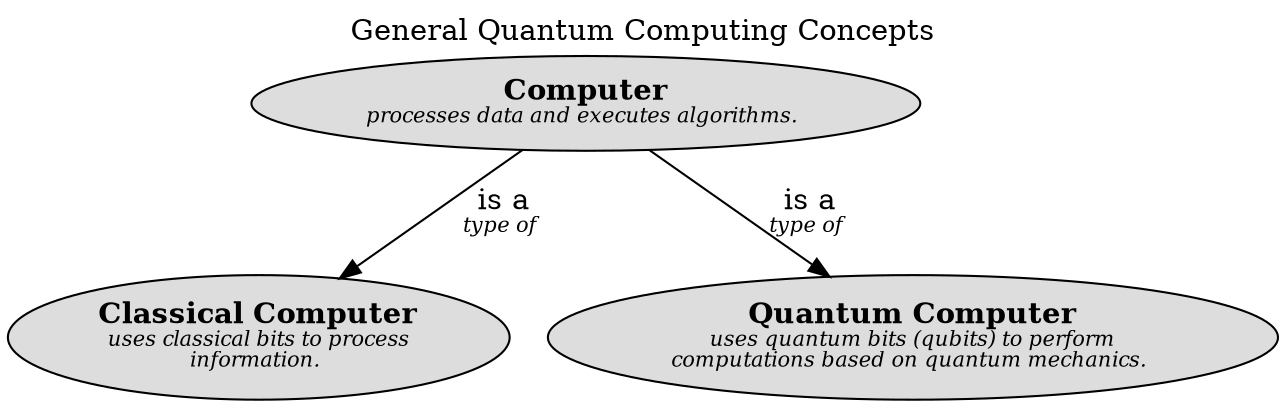 digraph "General Quantum Computing Concepts" {
  labelloc= "t"
  label="General Quantum Computing Concepts"

  layout=dot
software_development_quantum_computing__classical_computer [shape=ellipse style=filled fillcolor="#dddddd" label=<<B>Classical Computer</B><BR/><FONT POINT-SIZE="10"><I>uses classical bits to process<BR/>information. </I></FONT>>]
software_development_quantum_computing__quantum_computer [shape=ellipse style=filled fillcolor="#dddddd" label=<<B>Quantum Computer</B><BR/><FONT POINT-SIZE="10"><I>uses quantum bits (qubits) to perform<BR/>computations based on quantum mechanics. </I></FONT>>]
software_development_quantum_computing__computer [shape=ellipse style=filled fillcolor="#dddddd" label=<<B>Computer</B><BR/><FONT POINT-SIZE="10"><I>processes data and executes algorithms. </I></FONT>>]
 
software_development_quantum_computing__computer -> software_development_quantum_computing__classical_computer [label=<is a<BR/><FONT POINT-SIZE="10"><I>type of </I></FONT>>]
software_development_quantum_computing__computer -> software_development_quantum_computing__quantum_computer [label=<is a<BR/><FONT POINT-SIZE="10"><I>type of </I></FONT>>]
 
}

// (generated by Overarch with template views/view.dot.cmb)
